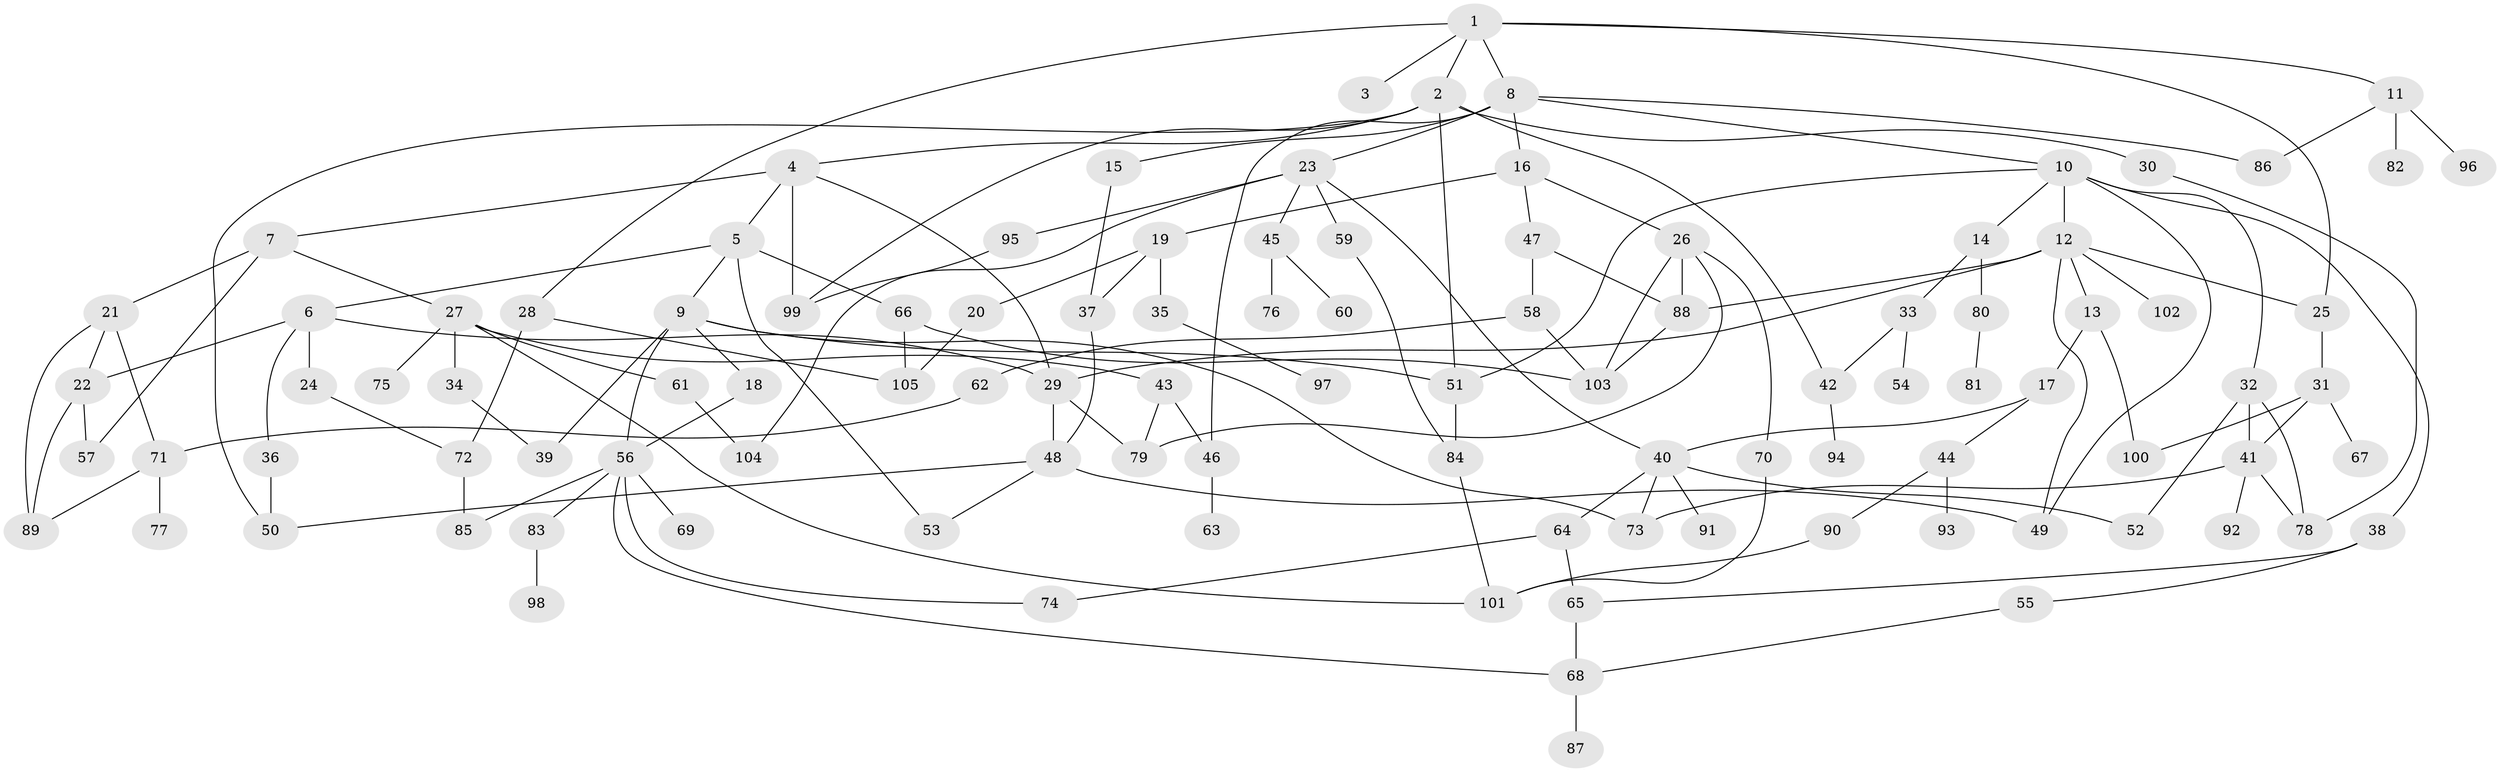// Generated by graph-tools (version 1.1) at 2025/34/03/09/25 02:34:34]
// undirected, 105 vertices, 156 edges
graph export_dot {
graph [start="1"]
  node [color=gray90,style=filled];
  1;
  2;
  3;
  4;
  5;
  6;
  7;
  8;
  9;
  10;
  11;
  12;
  13;
  14;
  15;
  16;
  17;
  18;
  19;
  20;
  21;
  22;
  23;
  24;
  25;
  26;
  27;
  28;
  29;
  30;
  31;
  32;
  33;
  34;
  35;
  36;
  37;
  38;
  39;
  40;
  41;
  42;
  43;
  44;
  45;
  46;
  47;
  48;
  49;
  50;
  51;
  52;
  53;
  54;
  55;
  56;
  57;
  58;
  59;
  60;
  61;
  62;
  63;
  64;
  65;
  66;
  67;
  68;
  69;
  70;
  71;
  72;
  73;
  74;
  75;
  76;
  77;
  78;
  79;
  80;
  81;
  82;
  83;
  84;
  85;
  86;
  87;
  88;
  89;
  90;
  91;
  92;
  93;
  94;
  95;
  96;
  97;
  98;
  99;
  100;
  101;
  102;
  103;
  104;
  105;
  1 -- 2;
  1 -- 3;
  1 -- 8;
  1 -- 11;
  1 -- 28;
  1 -- 25;
  2 -- 4;
  2 -- 30;
  2 -- 51;
  2 -- 99;
  2 -- 42;
  2 -- 50;
  4 -- 5;
  4 -- 7;
  4 -- 99;
  4 -- 29;
  5 -- 6;
  5 -- 9;
  5 -- 53;
  5 -- 66;
  6 -- 24;
  6 -- 36;
  6 -- 29;
  6 -- 22;
  7 -- 21;
  7 -- 27;
  7 -- 57;
  8 -- 10;
  8 -- 15;
  8 -- 16;
  8 -- 23;
  8 -- 46;
  8 -- 86;
  9 -- 18;
  9 -- 73;
  9 -- 39;
  9 -- 56;
  9 -- 51;
  10 -- 12;
  10 -- 14;
  10 -- 32;
  10 -- 38;
  10 -- 51;
  10 -- 49;
  11 -- 82;
  11 -- 96;
  11 -- 86;
  12 -- 13;
  12 -- 25;
  12 -- 29;
  12 -- 102;
  12 -- 88;
  12 -- 49;
  13 -- 17;
  13 -- 100;
  14 -- 33;
  14 -- 80;
  15 -- 37;
  16 -- 19;
  16 -- 26;
  16 -- 47;
  17 -- 44;
  17 -- 40;
  18 -- 56;
  19 -- 20;
  19 -- 35;
  19 -- 37;
  20 -- 105;
  21 -- 22;
  21 -- 89;
  21 -- 71;
  22 -- 89;
  22 -- 57;
  23 -- 40;
  23 -- 45;
  23 -- 59;
  23 -- 95;
  23 -- 104;
  24 -- 72;
  25 -- 31;
  26 -- 70;
  26 -- 88;
  26 -- 103;
  26 -- 79;
  27 -- 34;
  27 -- 43;
  27 -- 61;
  27 -- 75;
  27 -- 101;
  28 -- 105;
  28 -- 72;
  29 -- 79;
  29 -- 48;
  30 -- 78;
  31 -- 41;
  31 -- 67;
  31 -- 100;
  32 -- 52;
  32 -- 41;
  32 -- 78;
  33 -- 42;
  33 -- 54;
  34 -- 39;
  35 -- 97;
  36 -- 50;
  37 -- 48;
  38 -- 55;
  38 -- 65;
  40 -- 52;
  40 -- 64;
  40 -- 91;
  40 -- 73;
  41 -- 78;
  41 -- 92;
  41 -- 73;
  42 -- 94;
  43 -- 46;
  43 -- 79;
  44 -- 90;
  44 -- 93;
  45 -- 60;
  45 -- 76;
  46 -- 63;
  47 -- 58;
  47 -- 88;
  48 -- 49;
  48 -- 50;
  48 -- 53;
  51 -- 84;
  55 -- 68;
  56 -- 69;
  56 -- 74;
  56 -- 83;
  56 -- 68;
  56 -- 85;
  58 -- 62;
  58 -- 103;
  59 -- 84;
  61 -- 104;
  62 -- 71;
  64 -- 74;
  64 -- 65;
  65 -- 68;
  66 -- 105;
  66 -- 103;
  68 -- 87;
  70 -- 101;
  71 -- 77;
  71 -- 89;
  72 -- 85;
  80 -- 81;
  83 -- 98;
  84 -- 101;
  88 -- 103;
  90 -- 101;
  95 -- 99;
}

